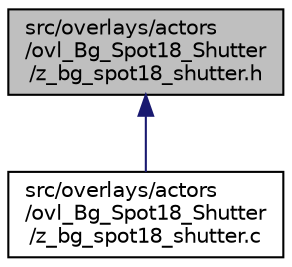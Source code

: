 digraph "src/overlays/actors/ovl_Bg_Spot18_Shutter/z_bg_spot18_shutter.h"
{
 // LATEX_PDF_SIZE
  edge [fontname="Helvetica",fontsize="10",labelfontname="Helvetica",labelfontsize="10"];
  node [fontname="Helvetica",fontsize="10",shape=record];
  Node1 [label="src/overlays/actors\l/ovl_Bg_Spot18_Shutter\l/z_bg_spot18_shutter.h",height=0.2,width=0.4,color="black", fillcolor="grey75", style="filled", fontcolor="black",tooltip=" "];
  Node1 -> Node2 [dir="back",color="midnightblue",fontsize="10",style="solid",fontname="Helvetica"];
  Node2 [label="src/overlays/actors\l/ovl_Bg_Spot18_Shutter\l/z_bg_spot18_shutter.c",height=0.2,width=0.4,color="black", fillcolor="white", style="filled",URL="$d2/d9b/z__bg__spot18__shutter_8c.html",tooltip=" "];
}
